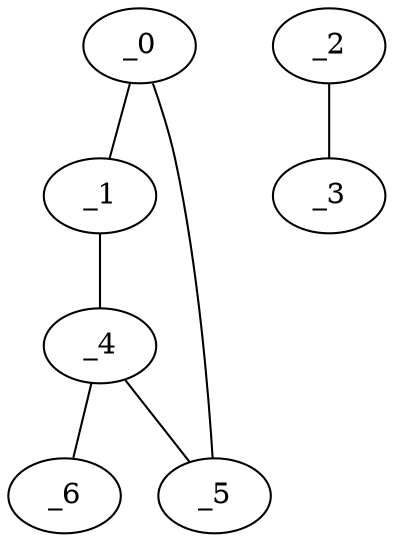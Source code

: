 graph HP1_0037 {
	_0	 [x="1.20485",
		y="3.34809"];
	_1	 [x="1.06511",
		y="0.528089"];
	_0 -- _1;
	_5	 [x="2.36691",
		y="2.04261"];
	_0 -- _5;
	_4	 [x="0.73",
		y="1.75"];
	_1 -- _4;
	_2	 [x="2.62323",
		y="0.157123"];
	_3	 [x="1.96526",
		y="2.91837"];
	_2 -- _3;
	_4 -- _5;
	_6	 [x="2.76211",
		y="1.40557"];
	_4 -- _6;
}
